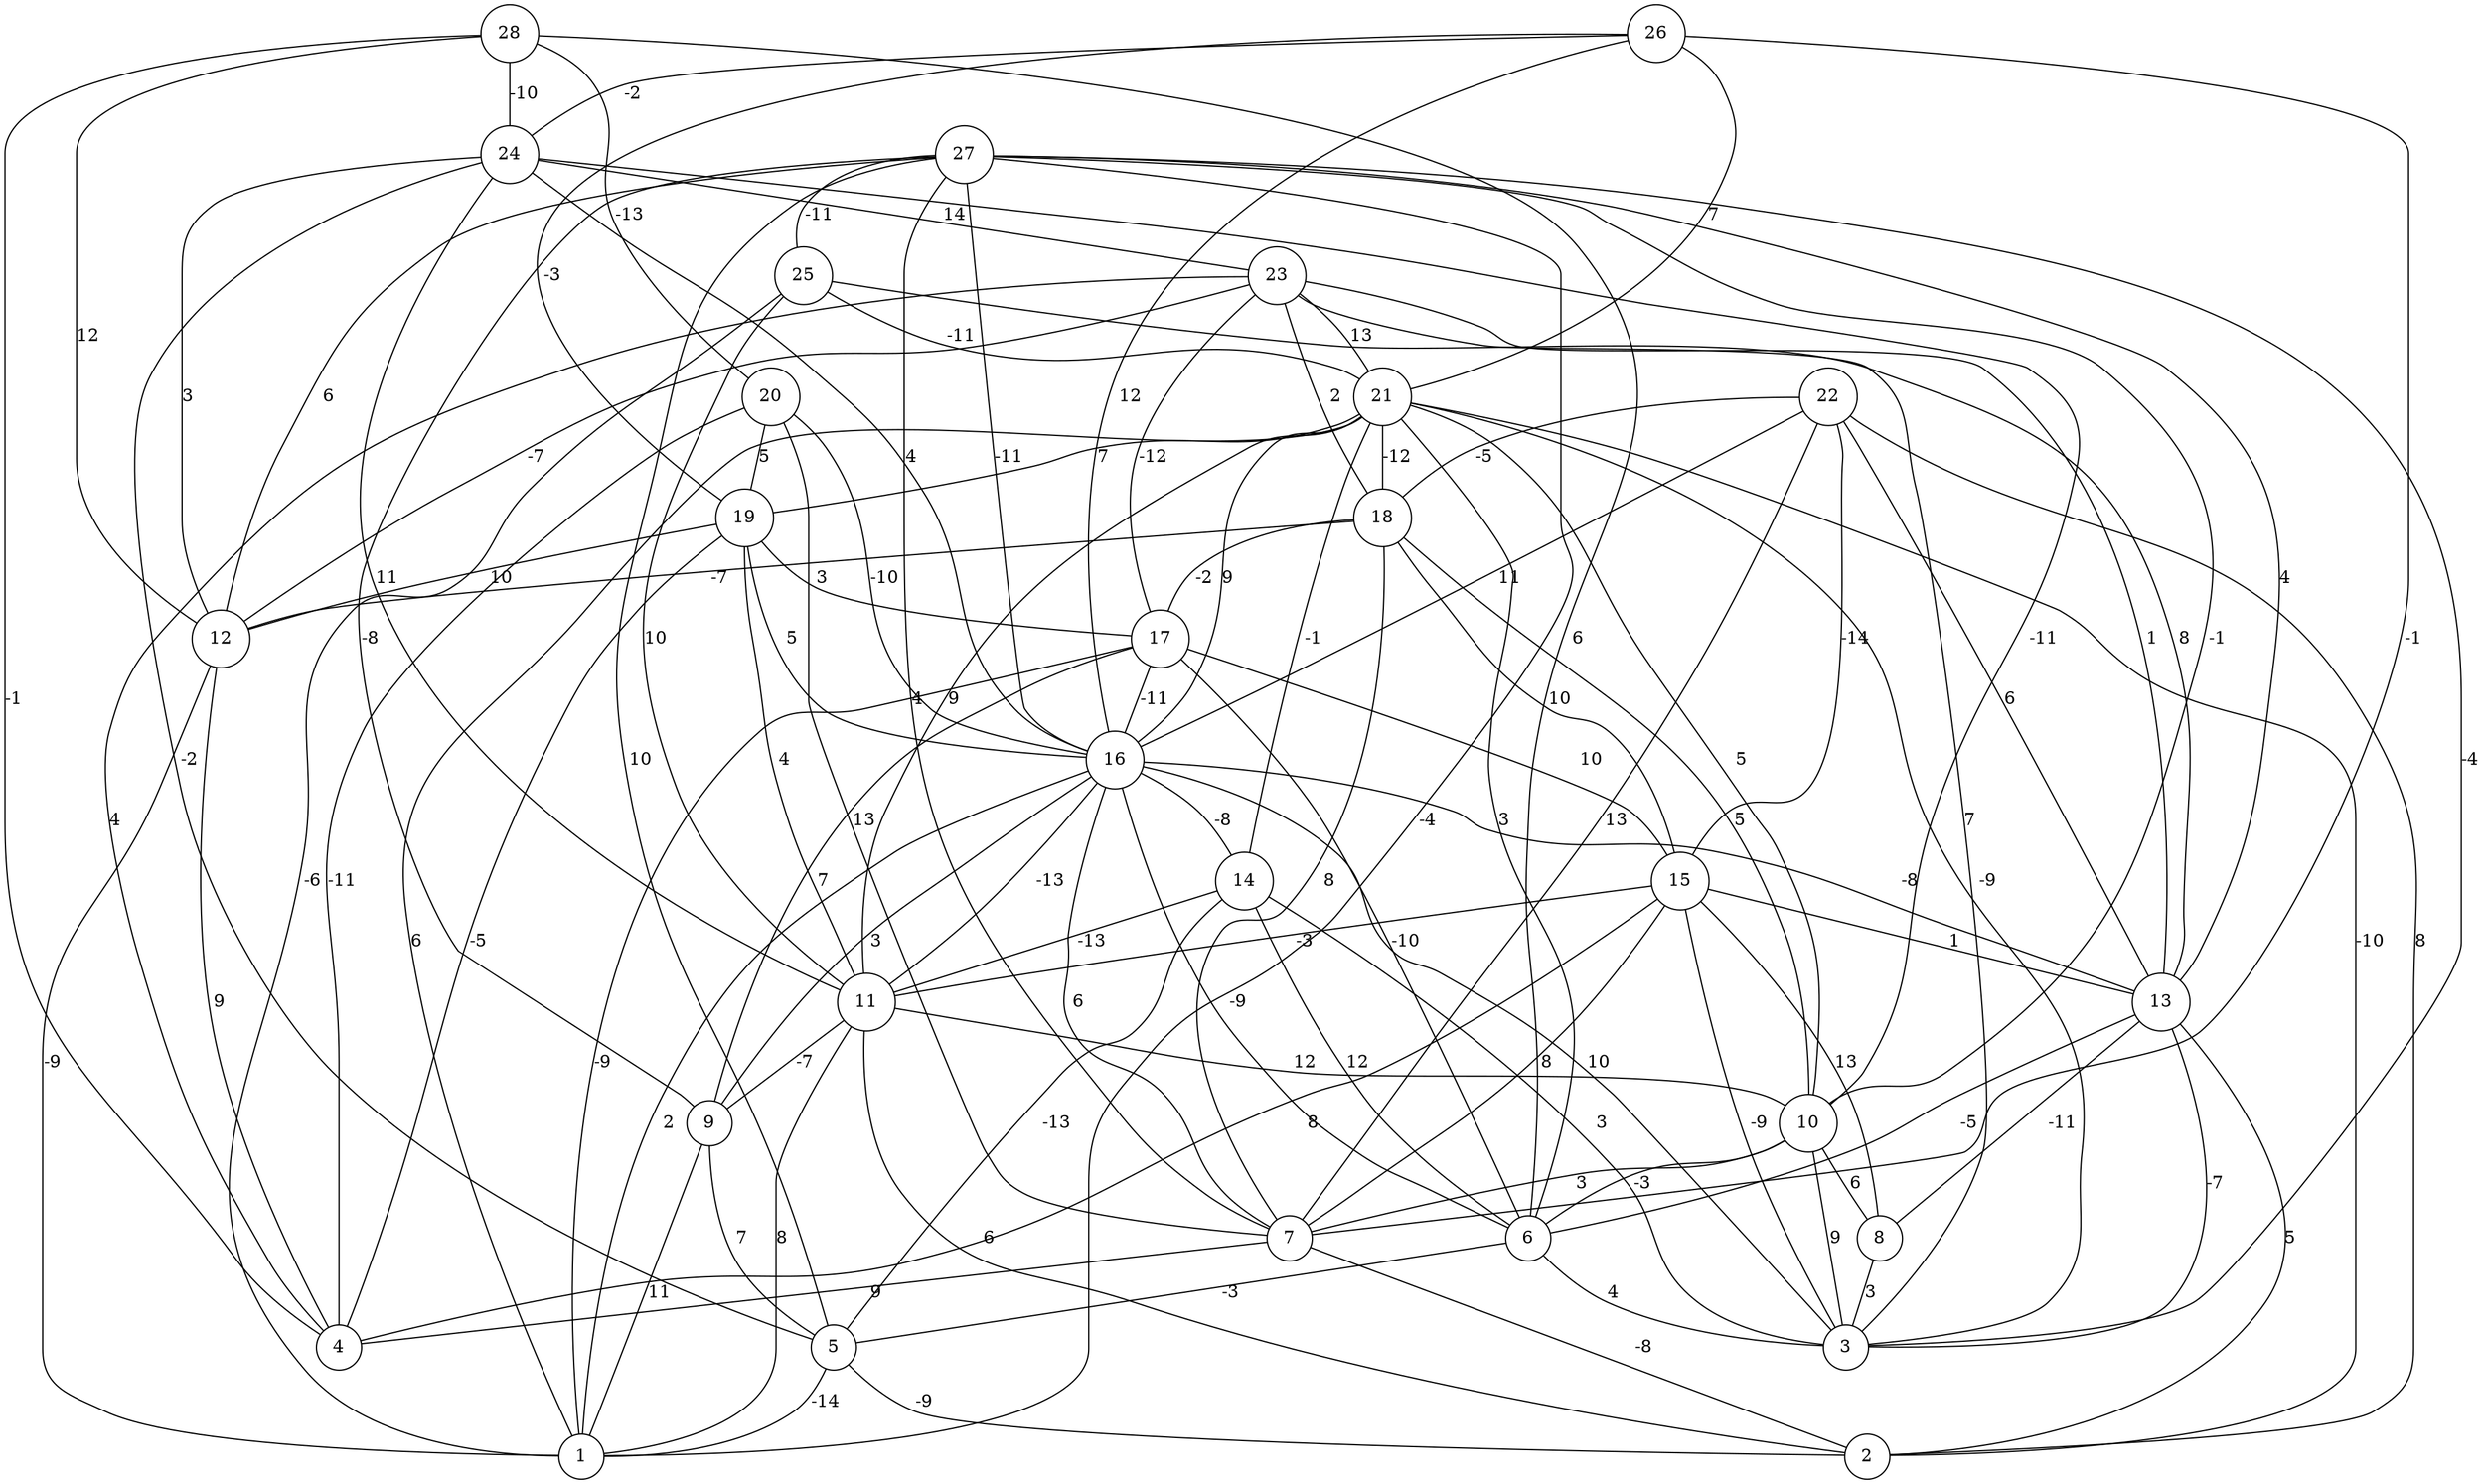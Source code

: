 graph { 
	 fontname="Helvetica,Arial,sans-serif" 
	 node [shape = circle]; 
	 28 -- 4 [label = "-1"];
	 28 -- 6 [label = "6"];
	 28 -- 12 [label = "12"];
	 28 -- 20 [label = "-13"];
	 28 -- 24 [label = "-10"];
	 27 -- 1 [label = "-4"];
	 27 -- 3 [label = "-4"];
	 27 -- 5 [label = "10"];
	 27 -- 7 [label = "4"];
	 27 -- 9 [label = "-8"];
	 27 -- 10 [label = "-1"];
	 27 -- 12 [label = "6"];
	 27 -- 13 [label = "4"];
	 27 -- 16 [label = "-11"];
	 27 -- 25 [label = "-11"];
	 26 -- 7 [label = "-1"];
	 26 -- 16 [label = "12"];
	 26 -- 19 [label = "-3"];
	 26 -- 21 [label = "7"];
	 26 -- 24 [label = "-2"];
	 25 -- 1 [label = "-6"];
	 25 -- 11 [label = "10"];
	 25 -- 13 [label = "8"];
	 25 -- 21 [label = "-11"];
	 24 -- 5 [label = "-2"];
	 24 -- 10 [label = "-11"];
	 24 -- 11 [label = "11"];
	 24 -- 12 [label = "3"];
	 24 -- 16 [label = "4"];
	 24 -- 23 [label = "14"];
	 23 -- 3 [label = "7"];
	 23 -- 4 [label = "4"];
	 23 -- 12 [label = "-7"];
	 23 -- 13 [label = "1"];
	 23 -- 17 [label = "-12"];
	 23 -- 18 [label = "2"];
	 23 -- 21 [label = "13"];
	 22 -- 2 [label = "8"];
	 22 -- 7 [label = "13"];
	 22 -- 13 [label = "6"];
	 22 -- 15 [label = "-14"];
	 22 -- 16 [label = "11"];
	 22 -- 18 [label = "-5"];
	 21 -- 1 [label = "6"];
	 21 -- 2 [label = "-10"];
	 21 -- 3 [label = "-9"];
	 21 -- 6 [label = "3"];
	 21 -- 10 [label = "5"];
	 21 -- 11 [label = "9"];
	 21 -- 14 [label = "-1"];
	 21 -- 16 [label = "9"];
	 21 -- 18 [label = "-12"];
	 21 -- 19 [label = "7"];
	 20 -- 4 [label = "-11"];
	 20 -- 7 [label = "13"];
	 20 -- 16 [label = "-10"];
	 20 -- 19 [label = "5"];
	 19 -- 4 [label = "-5"];
	 19 -- 11 [label = "4"];
	 19 -- 12 [label = "10"];
	 19 -- 16 [label = "5"];
	 19 -- 17 [label = "3"];
	 18 -- 7 [label = "8"];
	 18 -- 10 [label = "5"];
	 18 -- 12 [label = "-7"];
	 18 -- 15 [label = "10"];
	 18 -- 17 [label = "-2"];
	 17 -- 1 [label = "-9"];
	 17 -- 6 [label = "-10"];
	 17 -- 9 [label = "7"];
	 17 -- 15 [label = "10"];
	 17 -- 16 [label = "-11"];
	 16 -- 1 [label = "2"];
	 16 -- 3 [label = "10"];
	 16 -- 6 [label = "-9"];
	 16 -- 7 [label = "6"];
	 16 -- 9 [label = "3"];
	 16 -- 11 [label = "-13"];
	 16 -- 13 [label = "-8"];
	 16 -- 14 [label = "-8"];
	 15 -- 3 [label = "-9"];
	 15 -- 4 [label = "8"];
	 15 -- 7 [label = "8"];
	 15 -- 8 [label = "13"];
	 15 -- 11 [label = "-3"];
	 15 -- 13 [label = "1"];
	 14 -- 3 [label = "3"];
	 14 -- 5 [label = "-13"];
	 14 -- 6 [label = "12"];
	 14 -- 11 [label = "-13"];
	 13 -- 2 [label = "5"];
	 13 -- 3 [label = "-7"];
	 13 -- 6 [label = "-5"];
	 13 -- 8 [label = "-11"];
	 12 -- 1 [label = "-9"];
	 12 -- 4 [label = "9"];
	 11 -- 1 [label = "8"];
	 11 -- 2 [label = "6"];
	 11 -- 9 [label = "-7"];
	 11 -- 10 [label = "12"];
	 10 -- 3 [label = "9"];
	 10 -- 6 [label = "-3"];
	 10 -- 7 [label = "3"];
	 10 -- 8 [label = "6"];
	 9 -- 1 [label = "11"];
	 9 -- 5 [label = "7"];
	 8 -- 3 [label = "3"];
	 7 -- 2 [label = "-8"];
	 7 -- 4 [label = "9"];
	 6 -- 3 [label = "4"];
	 6 -- 5 [label = "-3"];
	 5 -- 1 [label = "-14"];
	 5 -- 2 [label = "-9"];
	 1;
	 2;
	 3;
	 4;
	 5;
	 6;
	 7;
	 8;
	 9;
	 10;
	 11;
	 12;
	 13;
	 14;
	 15;
	 16;
	 17;
	 18;
	 19;
	 20;
	 21;
	 22;
	 23;
	 24;
	 25;
	 26;
	 27;
	 28;
}
